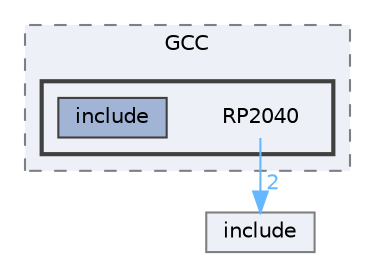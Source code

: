 digraph "D:/Projects/Raspberrypi_pico/pico_freertos_final/freertos_pico2/pico_freertos/FreeRTOS-Kernel/portable/ThirdParty/GCC/RP2040"
{
 // LATEX_PDF_SIZE
  bgcolor="transparent";
  edge [fontname=Helvetica,fontsize=10,labelfontname=Helvetica,labelfontsize=10];
  node [fontname=Helvetica,fontsize=10,shape=box,height=0.2,width=0.4];
  compound=true
  subgraph clusterdir_9795ec736e46946241a3350cc6bff278 {
    graph [ bgcolor="#edf0f7", pencolor="grey50", label="GCC", fontname=Helvetica,fontsize=10 style="filled,dashed", URL="dir_9795ec736e46946241a3350cc6bff278.html",tooltip=""]
  subgraph clusterdir_1352b8ef52bc21849929f1d06f57e438 {
    graph [ bgcolor="#edf0f7", pencolor="grey25", label="", fontname=Helvetica,fontsize=10 style="filled,bold", URL="dir_1352b8ef52bc21849929f1d06f57e438.html",tooltip=""]
    dir_1352b8ef52bc21849929f1d06f57e438 [shape=plaintext, label="RP2040"];
  dir_bb065536b4b68120b336adf3a68638ea [label="include", fillcolor="#a2b4d6", color="grey25", style="filled", URL="dir_bb065536b4b68120b336adf3a68638ea.html",tooltip=""];
  }
  }
  dir_c69ece34c3f150cb2c6f1098178b172a [label="include", fillcolor="#edf0f7", color="grey50", style="filled", URL="dir_c69ece34c3f150cb2c6f1098178b172a.html",tooltip=""];
  dir_1352b8ef52bc21849929f1d06f57e438->dir_c69ece34c3f150cb2c6f1098178b172a [headlabel="2", labeldistance=1.5 headhref="dir_000201_000125.html" href="dir_000201_000125.html" color="steelblue1" fontcolor="steelblue1"];
}
